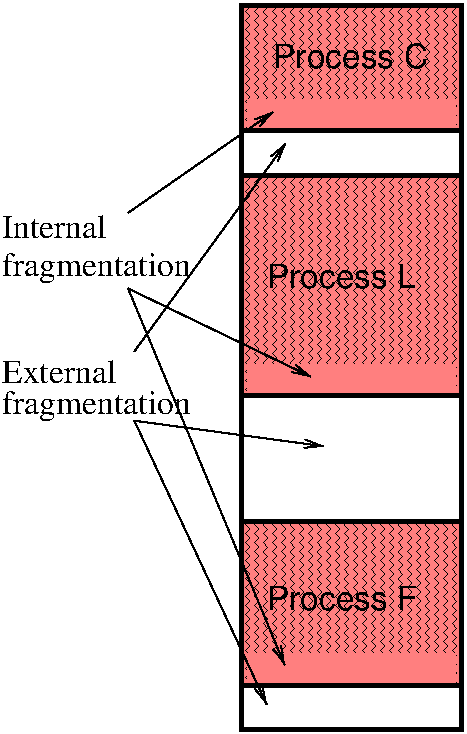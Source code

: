 #FIG 3.2  Produced by xfig version 3.2.5b
Landscape
Center
Metric
A4      
100.00
Single
-2
1200 2
6 3240 4500 4860 5085
4 0 0 50 -1 -1 16 0.0000 4 255 1590 3240 4995 fragmentation\001
4 0 0 50 -1 -1 16 0.0000 4 195 900 3240 4725 Internal\001
-6
6 3240 5535 4860 6075
4 0 0 50 -1 -1 16 0.0000 4 255 1590 3240 5985 fragmentation\001
4 0 0 50 -1 -1 16 0.0000 4 195 960 3240 5760 External\001
-6
2 1 0 1 0 7 37 -1 -1 0.000 0 0 -1 1 0 2
	0 0 1.00 60.00 120.00
	 4140 5085 5445 5715
2 1 0 1 0 7 29 -1 -1 0.000 0 0 -1 1 0 2
	0 0 1.00 60.00 120.00
	 4185 6030 5536 6212
2 1 0 1 0 7 29 -1 -1 0.000 0 0 -1 1 0 2
	0 0 1.00 60.00 120.00
	 4140 4545 5175 3825
2 1 0 1 0 7 29 -1 -1 0.000 0 0 -1 1 0 2
	0 0 1.00 60.00 120.00
	 4185 5535 5265 4050
2 2 2 0 -1 27 38 -1 20 6.000 0 0 -1 0 0 5
	 4995 5625 6480 5625 6480 5850 4995 5850 4995 5625
2 2 0 3 -1 27 50 -1 62 0.000 0 0 -1 0 0 5
	 4950 4275 6525 4275 6525 5850 4950 5850 4950 4275
2 2 0 3 0 7 28 -1 -1 0.000 0 0 -1 0 0 5
	 4950 3960 6525 3960 6525 4275 4950 4275 4950 3960
2 2 0 3 -1 7 27 -1 -1 0.000 0 0 -1 0 0 5
	 4950 5850 6525 5850 6525 6750 4950 6750 4950 5850
2 2 0 3 0 7 28 -1 -1 0.000 0 0 -1 0 0 5
	 4950 7920 6525 7920 6525 8235 4950 8235 4950 7920
2 2 0 0 0 27 39 -1 20 0.000 0 0 -1 0 0 5
	 4995 7695 6480 7695 6480 7920 4995 7920 4995 7695
2 2 0 3 0 27 50 -1 62 0.000 0 0 -1 0 0 5
	 4950 6750 6525 6750 6525 7920 4950 7920 4950 6750
2 1 0 1 0 7 29 -1 -1 0.000 0 0 -1 1 0 2
	0 0 1.00 60.00 120.00
	 4140 5085 5258 7774
2 1 0 1 0 7 29 -1 -1 0.000 0 0 -1 1 0 2
	0 0 1.00 60.00 120.00
	 4185 6030 5130 8055
2 2 0 3 -1 27 51 -1 62 0.000 0 0 -1 0 0 5
	 4950 3060 6525 3060 6525 3960 4950 3960 4950 3060
2 2 2 0 0 27 39 -1 20 20.000 0 0 -1 0 0 5
	 4995 3735 6480 3735 6480 3960 4995 3960 4995 3735
4 0 0 50 -1 4 16 0.0000 0 210 1290 5175 3510 Process C\001
4 0 0 50 -1 4 16 0.0000 0 210 1245 5130 7380 Process F\001
4 0 0 50 -1 4 16 0.0000 0 210 1230 5130 5085 Process L\001
